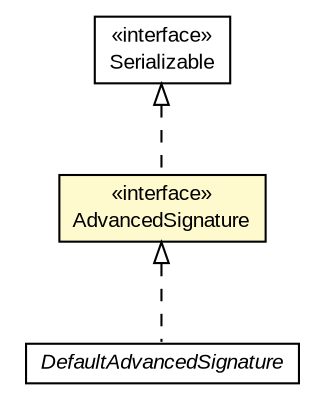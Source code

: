#!/usr/local/bin/dot
#
# Class diagram 
# Generated by UMLGraph version R5_6-24-gf6e263 (http://www.umlgraph.org/)
#

digraph G {
	edge [fontname="arial",fontsize=10,labelfontname="arial",labelfontsize=10];
	node [fontname="arial",fontsize=10,shape=plaintext];
	nodesep=0.25;
	ranksep=0.5;
	// eu.europa.esig.dss.validation.DefaultAdvancedSignature
	c166097 [label=<<table title="eu.europa.esig.dss.validation.DefaultAdvancedSignature" border="0" cellborder="1" cellspacing="0" cellpadding="2" port="p" href="./DefaultAdvancedSignature.html">
		<tr><td><table border="0" cellspacing="0" cellpadding="1">
<tr><td align="center" balign="center"><font face="arial italic"> DefaultAdvancedSignature </font></td></tr>
		</table></td></tr>
		</table>>, URL="./DefaultAdvancedSignature.html", fontname="arial", fontcolor="black", fontsize=10.0];
	// eu.europa.esig.dss.validation.AdvancedSignature
	c166113 [label=<<table title="eu.europa.esig.dss.validation.AdvancedSignature" border="0" cellborder="1" cellspacing="0" cellpadding="2" port="p" bgcolor="lemonChiffon" href="./AdvancedSignature.html">
		<tr><td><table border="0" cellspacing="0" cellpadding="1">
<tr><td align="center" balign="center"> &#171;interface&#187; </td></tr>
<tr><td align="center" balign="center"> AdvancedSignature </td></tr>
		</table></td></tr>
		</table>>, URL="./AdvancedSignature.html", fontname="arial", fontcolor="black", fontsize=10.0];
	//eu.europa.esig.dss.validation.DefaultAdvancedSignature implements eu.europa.esig.dss.validation.AdvancedSignature
	c166113:p -> c166097:p [dir=back,arrowtail=empty,style=dashed];
	//eu.europa.esig.dss.validation.AdvancedSignature implements java.io.Serializable
	c166734:p -> c166113:p [dir=back,arrowtail=empty,style=dashed];
	// java.io.Serializable
	c166734 [label=<<table title="java.io.Serializable" border="0" cellborder="1" cellspacing="0" cellpadding="2" port="p" href="http://java.sun.com/j2se/1.4.2/docs/api/java/io/Serializable.html">
		<tr><td><table border="0" cellspacing="0" cellpadding="1">
<tr><td align="center" balign="center"> &#171;interface&#187; </td></tr>
<tr><td align="center" balign="center"> Serializable </td></tr>
		</table></td></tr>
		</table>>, URL="http://java.sun.com/j2se/1.4.2/docs/api/java/io/Serializable.html", fontname="arial", fontcolor="black", fontsize=10.0];
}

